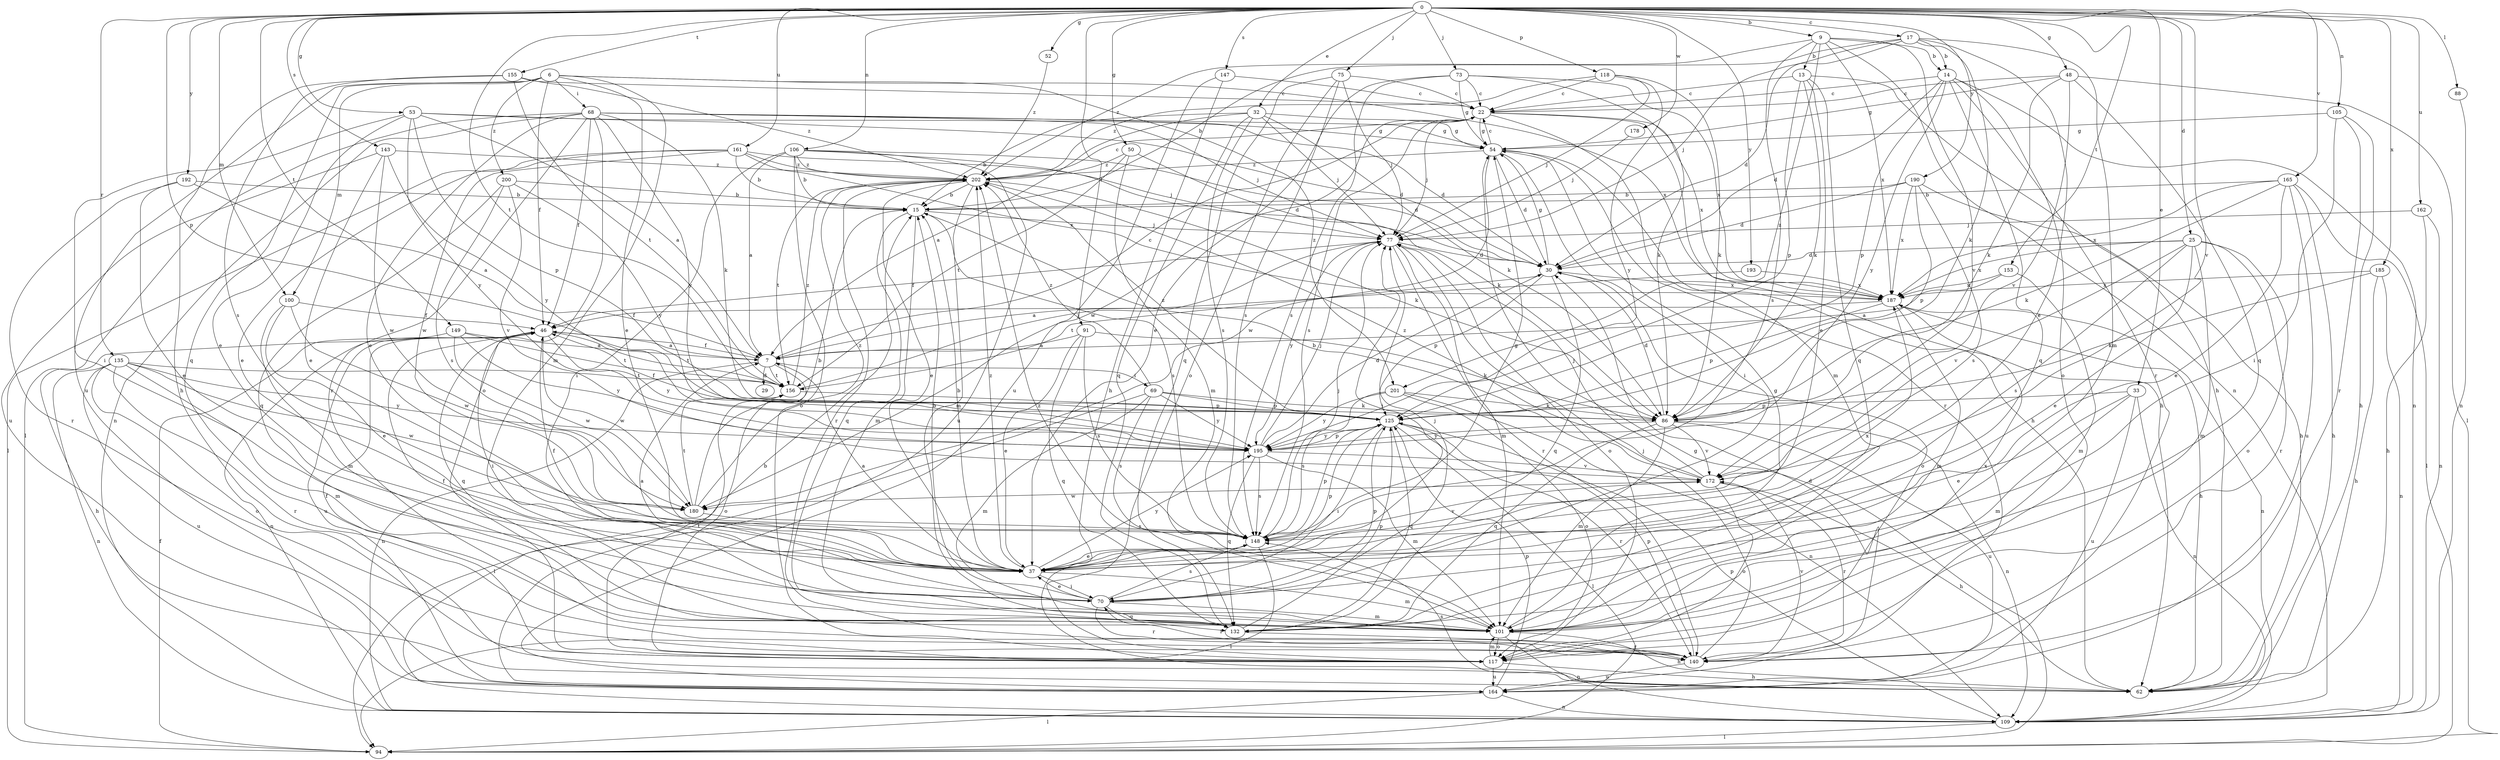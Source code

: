 strict digraph  {
0;
6;
7;
9;
13;
14;
15;
17;
22;
25;
29;
30;
32;
33;
37;
46;
48;
50;
52;
53;
54;
62;
68;
69;
70;
73;
75;
77;
86;
88;
91;
94;
100;
101;
105;
106;
109;
117;
118;
125;
132;
135;
140;
143;
147;
148;
149;
153;
155;
156;
161;
162;
164;
165;
172;
178;
180;
185;
187;
190;
192;
193;
195;
200;
201;
202;
0 -> 9  [label=b];
0 -> 17  [label=c];
0 -> 25  [label=d];
0 -> 32  [label=e];
0 -> 33  [label=e];
0 -> 48  [label=g];
0 -> 50  [label=g];
0 -> 52  [label=g];
0 -> 53  [label=g];
0 -> 73  [label=j];
0 -> 75  [label=j];
0 -> 88  [label=l];
0 -> 91  [label=l];
0 -> 100  [label=m];
0 -> 105  [label=n];
0 -> 106  [label=n];
0 -> 118  [label=p];
0 -> 125  [label=p];
0 -> 135  [label=r];
0 -> 143  [label=s];
0 -> 147  [label=s];
0 -> 149  [label=t];
0 -> 153  [label=t];
0 -> 155  [label=t];
0 -> 156  [label=t];
0 -> 161  [label=u];
0 -> 162  [label=u];
0 -> 165  [label=v];
0 -> 172  [label=v];
0 -> 178  [label=w];
0 -> 185  [label=x];
0 -> 190  [label=y];
0 -> 192  [label=y];
0 -> 193  [label=y];
6 -> 37  [label=e];
6 -> 46  [label=f];
6 -> 68  [label=i];
6 -> 100  [label=m];
6 -> 101  [label=m];
6 -> 132  [label=q];
6 -> 164  [label=u];
6 -> 187  [label=x];
6 -> 200  [label=z];
6 -> 201  [label=z];
7 -> 22  [label=c];
7 -> 29  [label=d];
7 -> 46  [label=f];
7 -> 69  [label=i];
7 -> 109  [label=n];
7 -> 117  [label=o];
7 -> 156  [label=t];
9 -> 13  [label=b];
9 -> 14  [label=b];
9 -> 109  [label=n];
9 -> 148  [label=s];
9 -> 172  [label=v];
9 -> 187  [label=x];
9 -> 201  [label=z];
9 -> 202  [label=z];
13 -> 22  [label=c];
13 -> 37  [label=e];
13 -> 62  [label=h];
13 -> 86  [label=k];
13 -> 125  [label=p];
13 -> 132  [label=q];
14 -> 22  [label=c];
14 -> 30  [label=d];
14 -> 109  [label=n];
14 -> 117  [label=o];
14 -> 125  [label=p];
14 -> 132  [label=q];
14 -> 140  [label=r];
14 -> 195  [label=y];
15 -> 77  [label=j];
15 -> 101  [label=m];
15 -> 132  [label=q];
15 -> 148  [label=s];
17 -> 14  [label=b];
17 -> 15  [label=b];
17 -> 30  [label=d];
17 -> 37  [label=e];
17 -> 77  [label=j];
17 -> 86  [label=k];
17 -> 101  [label=m];
22 -> 54  [label=g];
22 -> 62  [label=h];
22 -> 77  [label=j];
22 -> 101  [label=m];
22 -> 148  [label=s];
22 -> 180  [label=w];
22 -> 187  [label=x];
25 -> 30  [label=d];
25 -> 37  [label=e];
25 -> 101  [label=m];
25 -> 117  [label=o];
25 -> 140  [label=r];
25 -> 148  [label=s];
25 -> 172  [label=v];
25 -> 187  [label=x];
30 -> 54  [label=g];
30 -> 117  [label=o];
30 -> 125  [label=p];
30 -> 132  [label=q];
30 -> 156  [label=t];
30 -> 187  [label=x];
32 -> 7  [label=a];
32 -> 15  [label=b];
32 -> 54  [label=g];
32 -> 77  [label=j];
32 -> 86  [label=k];
32 -> 132  [label=q];
32 -> 148  [label=s];
33 -> 37  [label=e];
33 -> 101  [label=m];
33 -> 109  [label=n];
33 -> 125  [label=p];
33 -> 164  [label=u];
37 -> 7  [label=a];
37 -> 15  [label=b];
37 -> 46  [label=f];
37 -> 70  [label=i];
37 -> 77  [label=j];
37 -> 101  [label=m];
37 -> 125  [label=p];
37 -> 187  [label=x];
37 -> 195  [label=y];
37 -> 202  [label=z];
46 -> 7  [label=a];
46 -> 70  [label=i];
46 -> 109  [label=n];
46 -> 132  [label=q];
46 -> 156  [label=t];
46 -> 164  [label=u];
46 -> 180  [label=w];
46 -> 195  [label=y];
48 -> 22  [label=c];
48 -> 54  [label=g];
48 -> 86  [label=k];
48 -> 94  [label=l];
48 -> 132  [label=q];
48 -> 172  [label=v];
50 -> 86  [label=k];
50 -> 101  [label=m];
50 -> 156  [label=t];
50 -> 202  [label=z];
52 -> 202  [label=z];
53 -> 7  [label=a];
53 -> 30  [label=d];
53 -> 37  [label=e];
53 -> 54  [label=g];
53 -> 70  [label=i];
53 -> 125  [label=p];
53 -> 195  [label=y];
54 -> 22  [label=c];
54 -> 30  [label=d];
54 -> 62  [label=h];
54 -> 70  [label=i];
54 -> 140  [label=r];
54 -> 180  [label=w];
54 -> 202  [label=z];
62 -> 148  [label=s];
68 -> 30  [label=d];
68 -> 37  [label=e];
68 -> 46  [label=f];
68 -> 54  [label=g];
68 -> 77  [label=j];
68 -> 86  [label=k];
68 -> 94  [label=l];
68 -> 109  [label=n];
68 -> 117  [label=o];
68 -> 140  [label=r];
68 -> 195  [label=y];
69 -> 86  [label=k];
69 -> 94  [label=l];
69 -> 101  [label=m];
69 -> 125  [label=p];
69 -> 148  [label=s];
69 -> 195  [label=y];
69 -> 202  [label=z];
70 -> 7  [label=a];
70 -> 15  [label=b];
70 -> 37  [label=e];
70 -> 77  [label=j];
70 -> 101  [label=m];
70 -> 125  [label=p];
70 -> 132  [label=q];
70 -> 140  [label=r];
70 -> 148  [label=s];
73 -> 22  [label=c];
73 -> 37  [label=e];
73 -> 54  [label=g];
73 -> 86  [label=k];
73 -> 148  [label=s];
73 -> 187  [label=x];
75 -> 22  [label=c];
75 -> 77  [label=j];
75 -> 117  [label=o];
75 -> 132  [label=q];
75 -> 148  [label=s];
77 -> 30  [label=d];
77 -> 46  [label=f];
77 -> 101  [label=m];
77 -> 117  [label=o];
77 -> 140  [label=r];
77 -> 195  [label=y];
86 -> 30  [label=d];
86 -> 101  [label=m];
86 -> 109  [label=n];
86 -> 132  [label=q];
86 -> 164  [label=u];
86 -> 172  [label=v];
86 -> 195  [label=y];
88 -> 109  [label=n];
91 -> 7  [label=a];
91 -> 37  [label=e];
91 -> 86  [label=k];
91 -> 132  [label=q];
91 -> 148  [label=s];
94 -> 46  [label=f];
94 -> 54  [label=g];
100 -> 37  [label=e];
100 -> 46  [label=f];
100 -> 101  [label=m];
100 -> 180  [label=w];
101 -> 54  [label=g];
101 -> 62  [label=h];
101 -> 109  [label=n];
101 -> 117  [label=o];
101 -> 187  [label=x];
101 -> 202  [label=z];
105 -> 54  [label=g];
105 -> 62  [label=h];
105 -> 70  [label=i];
105 -> 140  [label=r];
106 -> 7  [label=a];
106 -> 15  [label=b];
106 -> 30  [label=d];
106 -> 70  [label=i];
106 -> 77  [label=j];
106 -> 117  [label=o];
106 -> 164  [label=u];
106 -> 202  [label=z];
109 -> 15  [label=b];
109 -> 94  [label=l];
109 -> 125  [label=p];
117 -> 46  [label=f];
117 -> 62  [label=h];
117 -> 101  [label=m];
117 -> 156  [label=t];
117 -> 164  [label=u];
118 -> 22  [label=c];
118 -> 77  [label=j];
118 -> 86  [label=k];
118 -> 195  [label=y];
118 -> 202  [label=z];
125 -> 46  [label=f];
125 -> 70  [label=i];
125 -> 94  [label=l];
125 -> 132  [label=q];
125 -> 140  [label=r];
125 -> 195  [label=y];
125 -> 202  [label=z];
132 -> 46  [label=f];
132 -> 125  [label=p];
132 -> 140  [label=r];
135 -> 101  [label=m];
135 -> 109  [label=n];
135 -> 117  [label=o];
135 -> 140  [label=r];
135 -> 156  [label=t];
135 -> 164  [label=u];
135 -> 180  [label=w];
135 -> 195  [label=y];
140 -> 70  [label=i];
140 -> 77  [label=j];
140 -> 125  [label=p];
140 -> 164  [label=u];
140 -> 172  [label=v];
143 -> 37  [label=e];
143 -> 164  [label=u];
143 -> 180  [label=w];
143 -> 195  [label=y];
143 -> 202  [label=z];
147 -> 22  [label=c];
147 -> 62  [label=h];
147 -> 164  [label=u];
148 -> 37  [label=e];
148 -> 54  [label=g];
148 -> 77  [label=j];
148 -> 94  [label=l];
148 -> 125  [label=p];
148 -> 172  [label=v];
149 -> 7  [label=a];
149 -> 62  [label=h];
149 -> 156  [label=t];
149 -> 180  [label=w];
149 -> 195  [label=y];
153 -> 7  [label=a];
153 -> 101  [label=m];
153 -> 187  [label=x];
155 -> 22  [label=c];
155 -> 62  [label=h];
155 -> 148  [label=s];
155 -> 156  [label=t];
155 -> 202  [label=z];
156 -> 77  [label=j];
156 -> 125  [label=p];
156 -> 202  [label=z];
161 -> 15  [label=b];
161 -> 30  [label=d];
161 -> 37  [label=e];
161 -> 94  [label=l];
161 -> 180  [label=w];
161 -> 187  [label=x];
161 -> 202  [label=z];
162 -> 62  [label=h];
162 -> 77  [label=j];
162 -> 109  [label=n];
164 -> 30  [label=d];
164 -> 94  [label=l];
164 -> 109  [label=n];
164 -> 125  [label=p];
165 -> 15  [label=b];
165 -> 37  [label=e];
165 -> 62  [label=h];
165 -> 86  [label=k];
165 -> 94  [label=l];
165 -> 164  [label=u];
165 -> 187  [label=x];
172 -> 15  [label=b];
172 -> 62  [label=h];
172 -> 77  [label=j];
172 -> 117  [label=o];
172 -> 140  [label=r];
172 -> 180  [label=w];
172 -> 202  [label=z];
178 -> 77  [label=j];
180 -> 15  [label=b];
180 -> 148  [label=s];
180 -> 156  [label=t];
180 -> 202  [label=z];
185 -> 62  [label=h];
185 -> 86  [label=k];
185 -> 109  [label=n];
185 -> 187  [label=x];
187 -> 46  [label=f];
187 -> 62  [label=h];
187 -> 101  [label=m];
187 -> 109  [label=n];
187 -> 125  [label=p];
190 -> 15  [label=b];
190 -> 30  [label=d];
190 -> 62  [label=h];
190 -> 125  [label=p];
190 -> 148  [label=s];
190 -> 187  [label=x];
192 -> 7  [label=a];
192 -> 15  [label=b];
192 -> 37  [label=e];
192 -> 140  [label=r];
193 -> 7  [label=a];
193 -> 187  [label=x];
195 -> 30  [label=d];
195 -> 77  [label=j];
195 -> 101  [label=m];
195 -> 125  [label=p];
195 -> 132  [label=q];
195 -> 148  [label=s];
195 -> 172  [label=v];
200 -> 15  [label=b];
200 -> 132  [label=q];
200 -> 148  [label=s];
200 -> 172  [label=v];
200 -> 195  [label=y];
201 -> 86  [label=k];
201 -> 109  [label=n];
201 -> 117  [label=o];
201 -> 148  [label=s];
201 -> 195  [label=y];
202 -> 15  [label=b];
202 -> 22  [label=c];
202 -> 37  [label=e];
202 -> 86  [label=k];
202 -> 101  [label=m];
202 -> 140  [label=r];
202 -> 156  [label=t];
}
